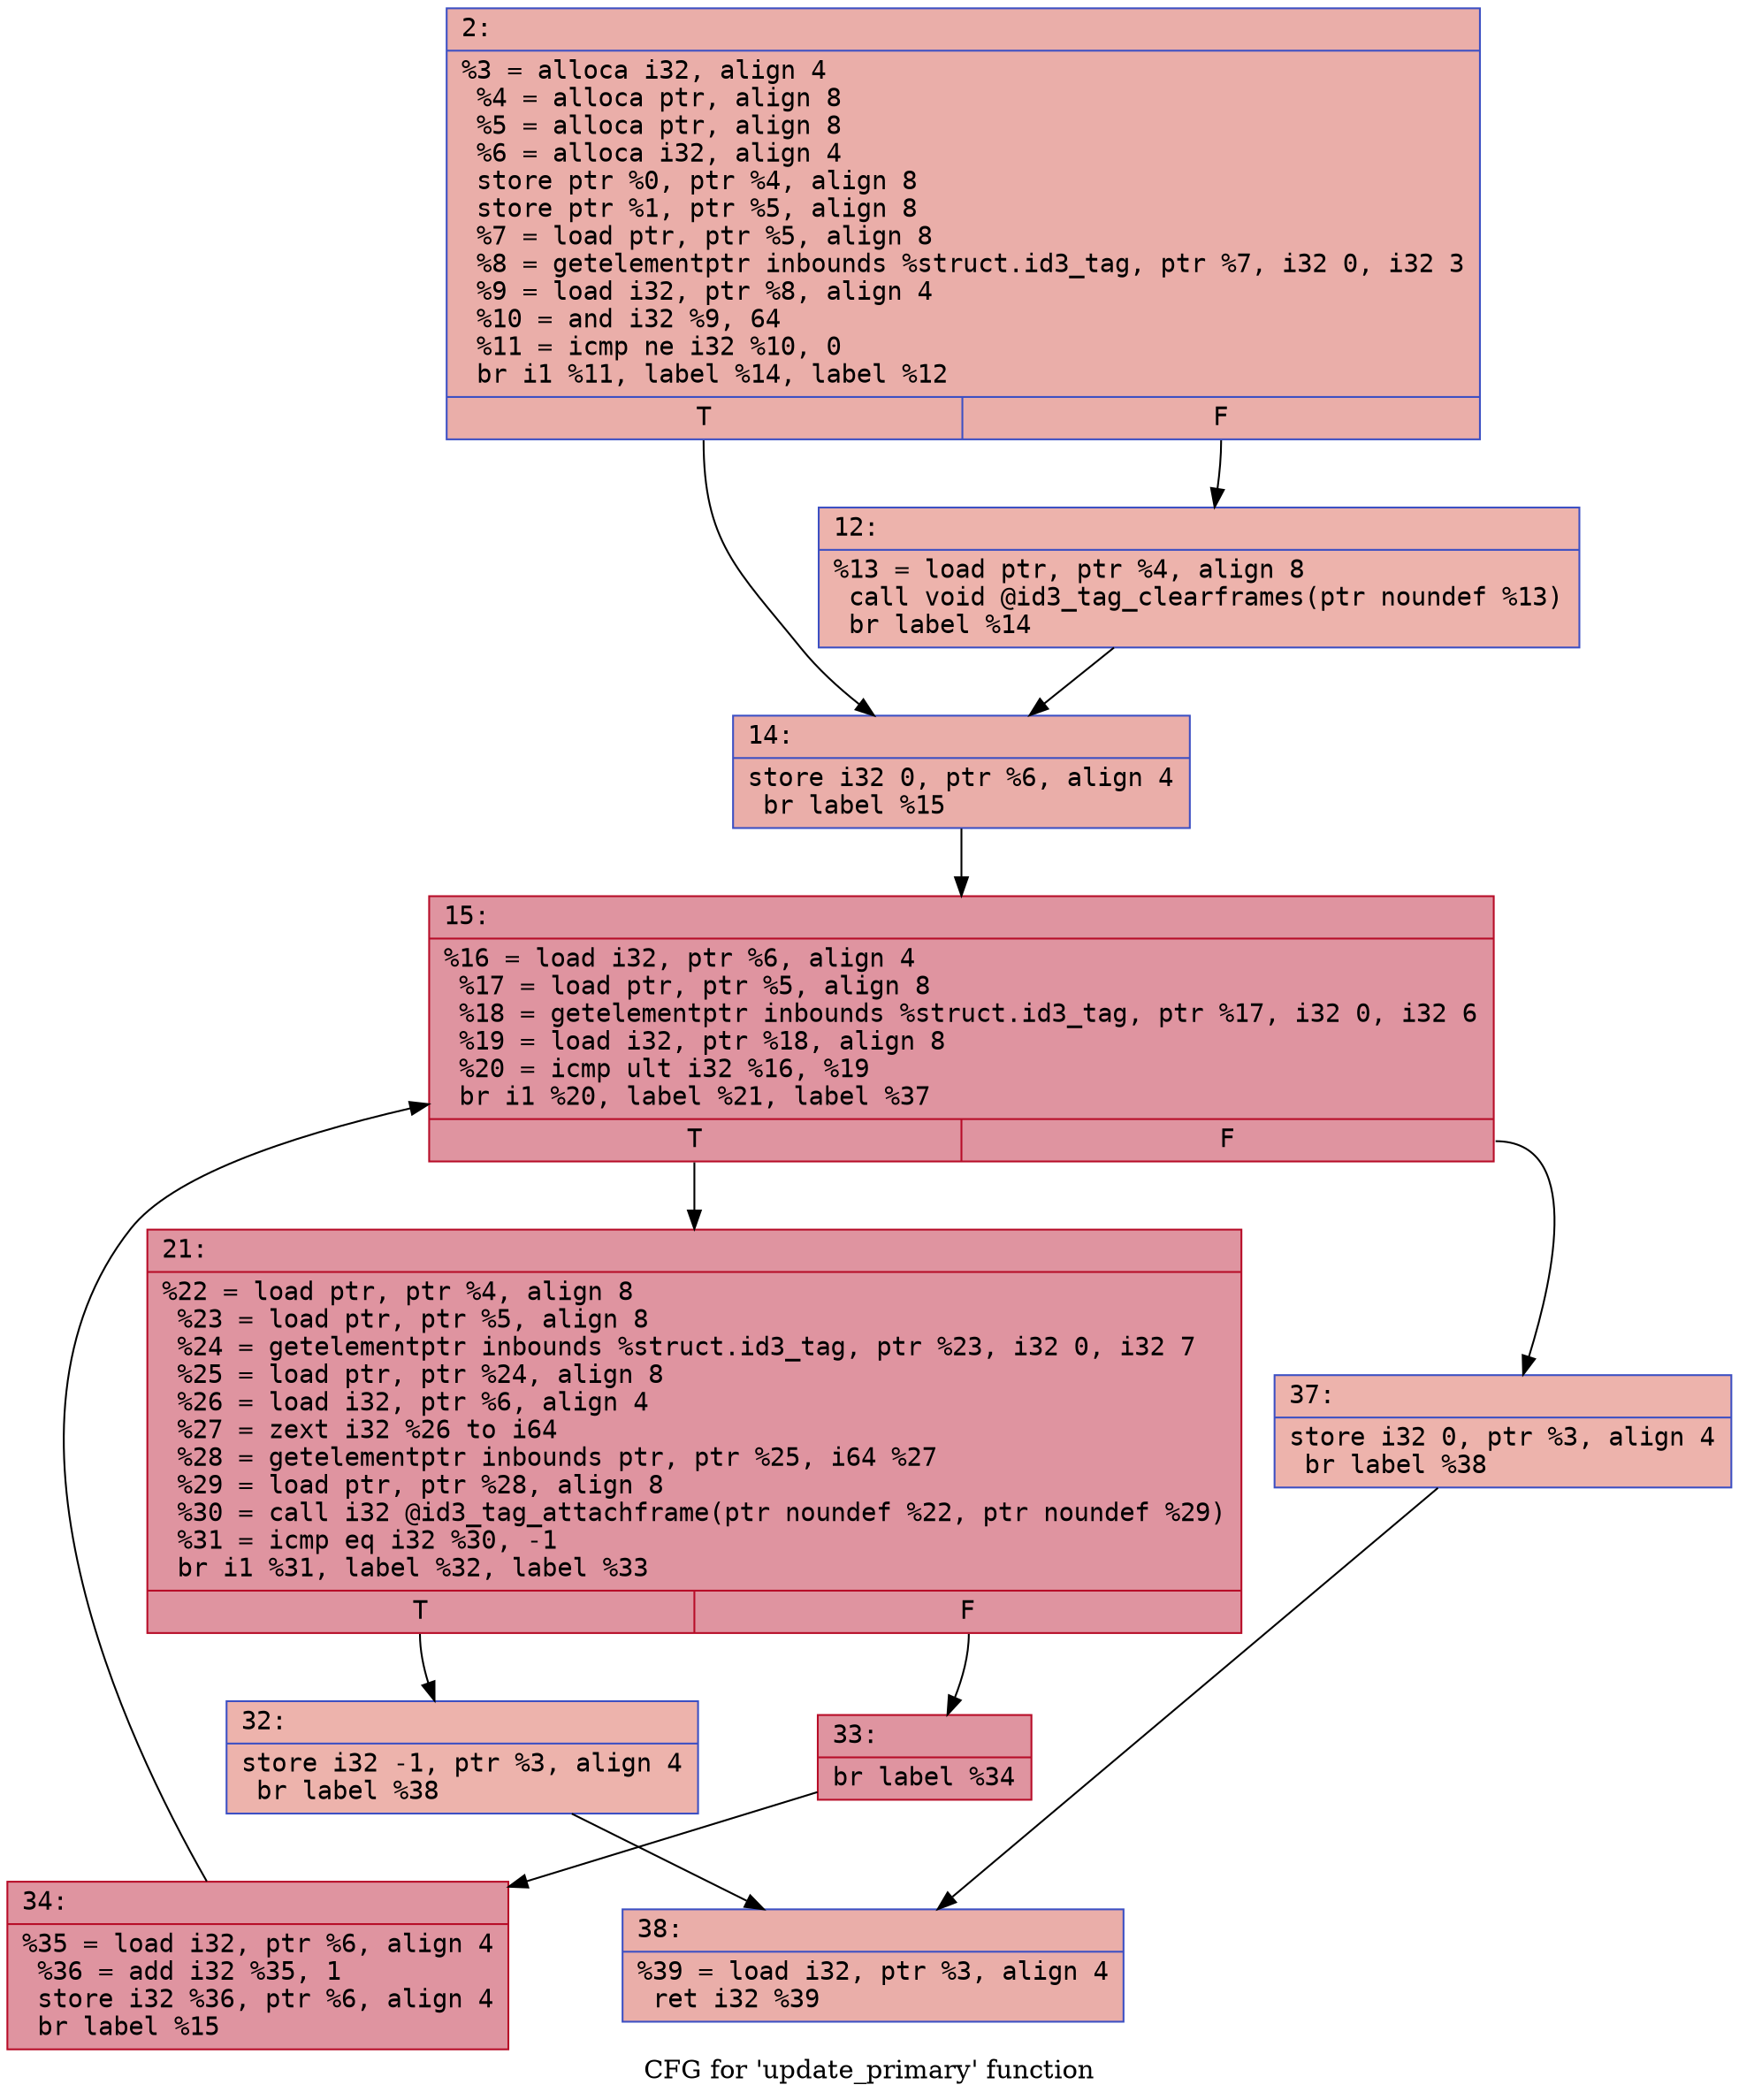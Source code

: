 digraph "CFG for 'update_primary' function" {
	label="CFG for 'update_primary' function";

	Node0x600002d8b070 [shape=record,color="#3d50c3ff", style=filled, fillcolor="#d0473d70" fontname="Courier",label="{2:\l|  %3 = alloca i32, align 4\l  %4 = alloca ptr, align 8\l  %5 = alloca ptr, align 8\l  %6 = alloca i32, align 4\l  store ptr %0, ptr %4, align 8\l  store ptr %1, ptr %5, align 8\l  %7 = load ptr, ptr %5, align 8\l  %8 = getelementptr inbounds %struct.id3_tag, ptr %7, i32 0, i32 3\l  %9 = load i32, ptr %8, align 4\l  %10 = and i32 %9, 64\l  %11 = icmp ne i32 %10, 0\l  br i1 %11, label %14, label %12\l|{<s0>T|<s1>F}}"];
	Node0x600002d8b070:s0 -> Node0x600002d8b110[tooltip="2 -> 14\nProbability 50.00%" ];
	Node0x600002d8b070:s1 -> Node0x600002d8b0c0[tooltip="2 -> 12\nProbability 50.00%" ];
	Node0x600002d8b0c0 [shape=record,color="#3d50c3ff", style=filled, fillcolor="#d6524470" fontname="Courier",label="{12:\l|  %13 = load ptr, ptr %4, align 8\l  call void @id3_tag_clearframes(ptr noundef %13)\l  br label %14\l}"];
	Node0x600002d8b0c0 -> Node0x600002d8b110[tooltip="12 -> 14\nProbability 100.00%" ];
	Node0x600002d8b110 [shape=record,color="#3d50c3ff", style=filled, fillcolor="#d0473d70" fontname="Courier",label="{14:\l|  store i32 0, ptr %6, align 4\l  br label %15\l}"];
	Node0x600002d8b110 -> Node0x600002d8b160[tooltip="14 -> 15\nProbability 100.00%" ];
	Node0x600002d8b160 [shape=record,color="#b70d28ff", style=filled, fillcolor="#b70d2870" fontname="Courier",label="{15:\l|  %16 = load i32, ptr %6, align 4\l  %17 = load ptr, ptr %5, align 8\l  %18 = getelementptr inbounds %struct.id3_tag, ptr %17, i32 0, i32 6\l  %19 = load i32, ptr %18, align 8\l  %20 = icmp ult i32 %16, %19\l  br i1 %20, label %21, label %37\l|{<s0>T|<s1>F}}"];
	Node0x600002d8b160:s0 -> Node0x600002d8b1b0[tooltip="15 -> 21\nProbability 96.88%" ];
	Node0x600002d8b160:s1 -> Node0x600002d8b2f0[tooltip="15 -> 37\nProbability 3.12%" ];
	Node0x600002d8b1b0 [shape=record,color="#b70d28ff", style=filled, fillcolor="#b70d2870" fontname="Courier",label="{21:\l|  %22 = load ptr, ptr %4, align 8\l  %23 = load ptr, ptr %5, align 8\l  %24 = getelementptr inbounds %struct.id3_tag, ptr %23, i32 0, i32 7\l  %25 = load ptr, ptr %24, align 8\l  %26 = load i32, ptr %6, align 4\l  %27 = zext i32 %26 to i64\l  %28 = getelementptr inbounds ptr, ptr %25, i64 %27\l  %29 = load ptr, ptr %28, align 8\l  %30 = call i32 @id3_tag_attachframe(ptr noundef %22, ptr noundef %29)\l  %31 = icmp eq i32 %30, -1\l  br i1 %31, label %32, label %33\l|{<s0>T|<s1>F}}"];
	Node0x600002d8b1b0:s0 -> Node0x600002d8b200[tooltip="21 -> 32\nProbability 3.12%" ];
	Node0x600002d8b1b0:s1 -> Node0x600002d8b250[tooltip="21 -> 33\nProbability 96.88%" ];
	Node0x600002d8b200 [shape=record,color="#3d50c3ff", style=filled, fillcolor="#d6524470" fontname="Courier",label="{32:\l|  store i32 -1, ptr %3, align 4\l  br label %38\l}"];
	Node0x600002d8b200 -> Node0x600002d8b340[tooltip="32 -> 38\nProbability 100.00%" ];
	Node0x600002d8b250 [shape=record,color="#b70d28ff", style=filled, fillcolor="#b70d2870" fontname="Courier",label="{33:\l|  br label %34\l}"];
	Node0x600002d8b250 -> Node0x600002d8b2a0[tooltip="33 -> 34\nProbability 100.00%" ];
	Node0x600002d8b2a0 [shape=record,color="#b70d28ff", style=filled, fillcolor="#b70d2870" fontname="Courier",label="{34:\l|  %35 = load i32, ptr %6, align 4\l  %36 = add i32 %35, 1\l  store i32 %36, ptr %6, align 4\l  br label %15\l}"];
	Node0x600002d8b2a0 -> Node0x600002d8b160[tooltip="34 -> 15\nProbability 100.00%" ];
	Node0x600002d8b2f0 [shape=record,color="#3d50c3ff", style=filled, fillcolor="#d6524470" fontname="Courier",label="{37:\l|  store i32 0, ptr %3, align 4\l  br label %38\l}"];
	Node0x600002d8b2f0 -> Node0x600002d8b340[tooltip="37 -> 38\nProbability 100.00%" ];
	Node0x600002d8b340 [shape=record,color="#3d50c3ff", style=filled, fillcolor="#d0473d70" fontname="Courier",label="{38:\l|  %39 = load i32, ptr %3, align 4\l  ret i32 %39\l}"];
}
